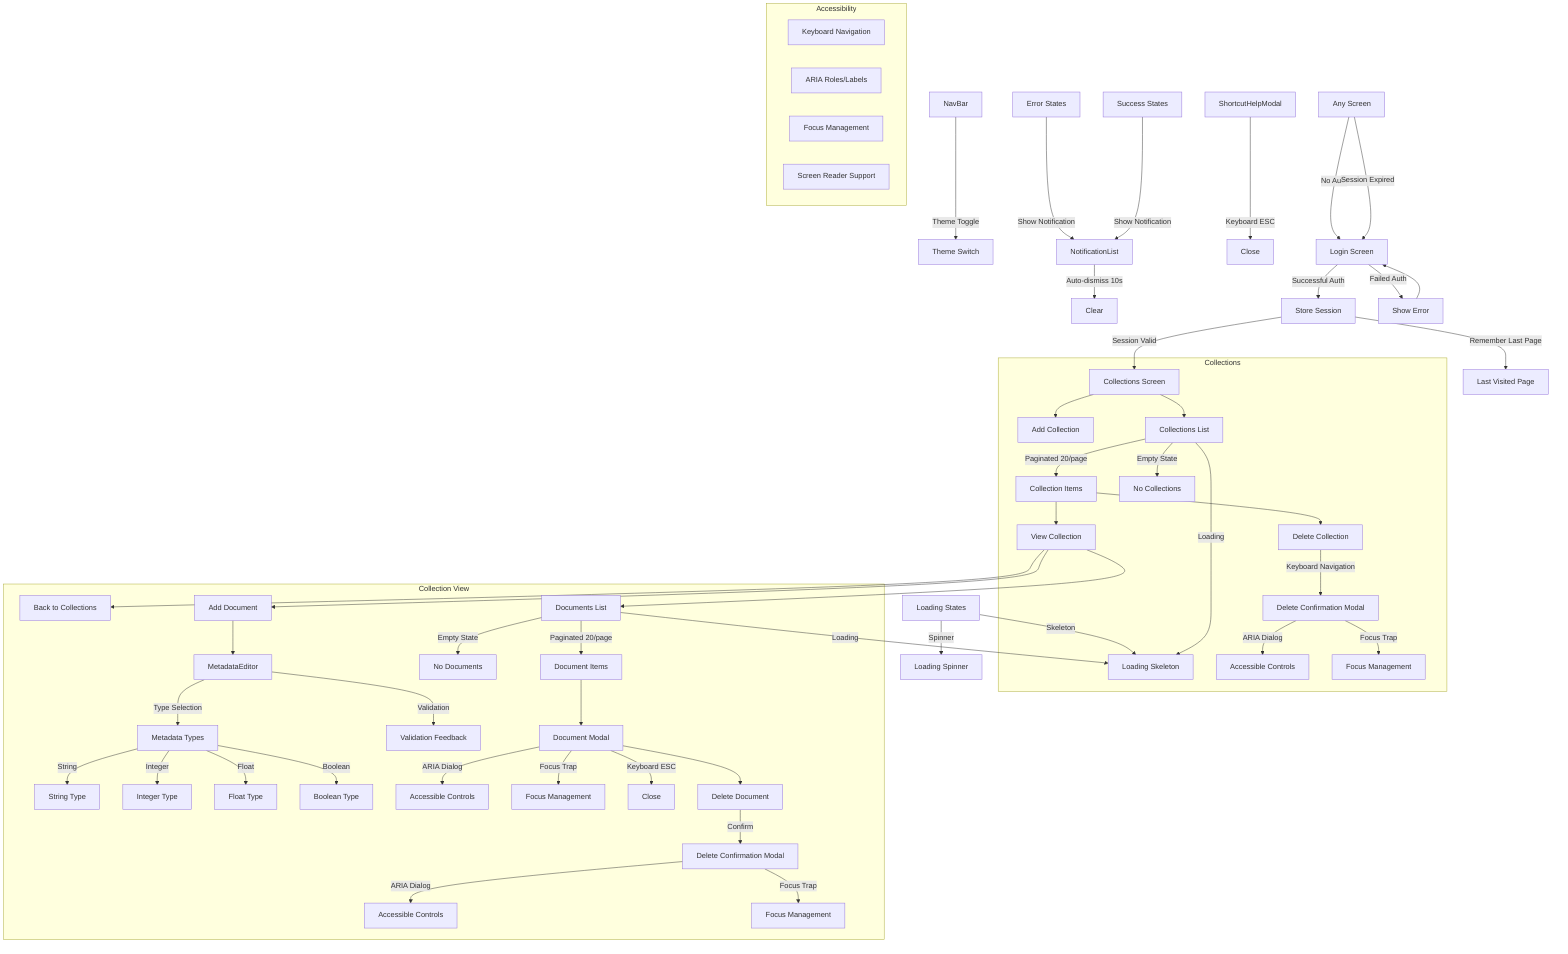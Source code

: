 graph TD
    %% Global Elements
    N[NavBar] -->|Theme Toggle| NT[Theme Switch]
    NOTIF[NotificationList] -->|Auto-dismiss 10s| NOTIFC[Clear]
    SH[ShortcutHelpModal] -->|Keyboard ESC| SHC[Close]

    %% Login Flow with Session Persistence
    A[Login Screen] -->|Successful Auth| SP[Store Session]
    SP -->|Session Valid| B[Collections Screen]
    SP -->|Remember Last Page| LP[Last Visited Page]
    A -->|Failed Auth| AF[Show Error]
    AF --> A

    %% Authentication Guard
    C[Any Screen] -->|No Auth| A
    C -->|Session Expired| A

    %% Loading States
    LS[Loading States] -->|Skeleton| LSS[Loading Skeleton]
    LS -->|Spinner| LSP[Loading Spinner]

    %% Collections View
    subgraph Collections
        B --> BA[Add Collection]
        B --> BC[Collections List]
        BC -->|Loading| LSS
        BC -->|Paginated 20/page| CL[Collection Items]
        BC -->|Empty State| BE[No Collections]

        %% Collection actions
        CL --> CV[View Collection]
        CL --> CD[Delete Collection]
        CD -->|Keyboard Navigation| CDC[Delete Confirmation Modal]
        CDC -->|ARIA Dialog| CDCA[Accessible Controls]
        CDC -->|Focus Trap| CDCF[Focus Management]
    end

    %% Collection Detail View
    subgraph Collection View
        CV --> BB[Back to Collections]
        CV --> DA[Add Document]
        CV --> DL[Documents List]
        DL -->|Loading| LSS
        DL -->|Paginated 20/page| DI[Document Items]
        DL -->|Empty State| DE[No Documents]

        %% Document Management
        DA --> ME[MetadataEditor]
        ME -->|Type Selection| MET[Metadata Types]
        ME -->|Validation| MEV[Validation Feedback]

        %% Metadata Types
        MET -->|String| METS[String Type]
        MET -->|Integer| METI[Integer Type]
        MET -->|Float| METF[Float Type]
        MET -->|Boolean| METB[Boolean Type]

        %% Document actions with Accessibility
        DI --> DM[Document Modal]
        DM -->|ARIA Dialog| DMA[Accessible Controls]
        DM -->|Focus Trap| DMF[Focus Management]
        DM -->|Keyboard ESC| DMC[Close]
        DM --> DMD[Delete Document]
        DMD -->|Confirm| DMDC[Delete Confirmation Modal]
        DMDC -->|ARIA Dialog| DMDCA[Accessible Controls]
        DMDC -->|Focus Trap| DMDCF[Focus Management]
    end

    %% Accessibility Features
    subgraph Accessibility
        KN[Keyboard Navigation]
        AR[ARIA Roles/Labels]
        FM[Focus Management]
        SR[Screen Reader Support]
    end

    %% Global Error Handling
    ERR[Error States] -->|Show Notification| NOTIF
    SUCC[Success States] -->|Show Notification| NOTIF